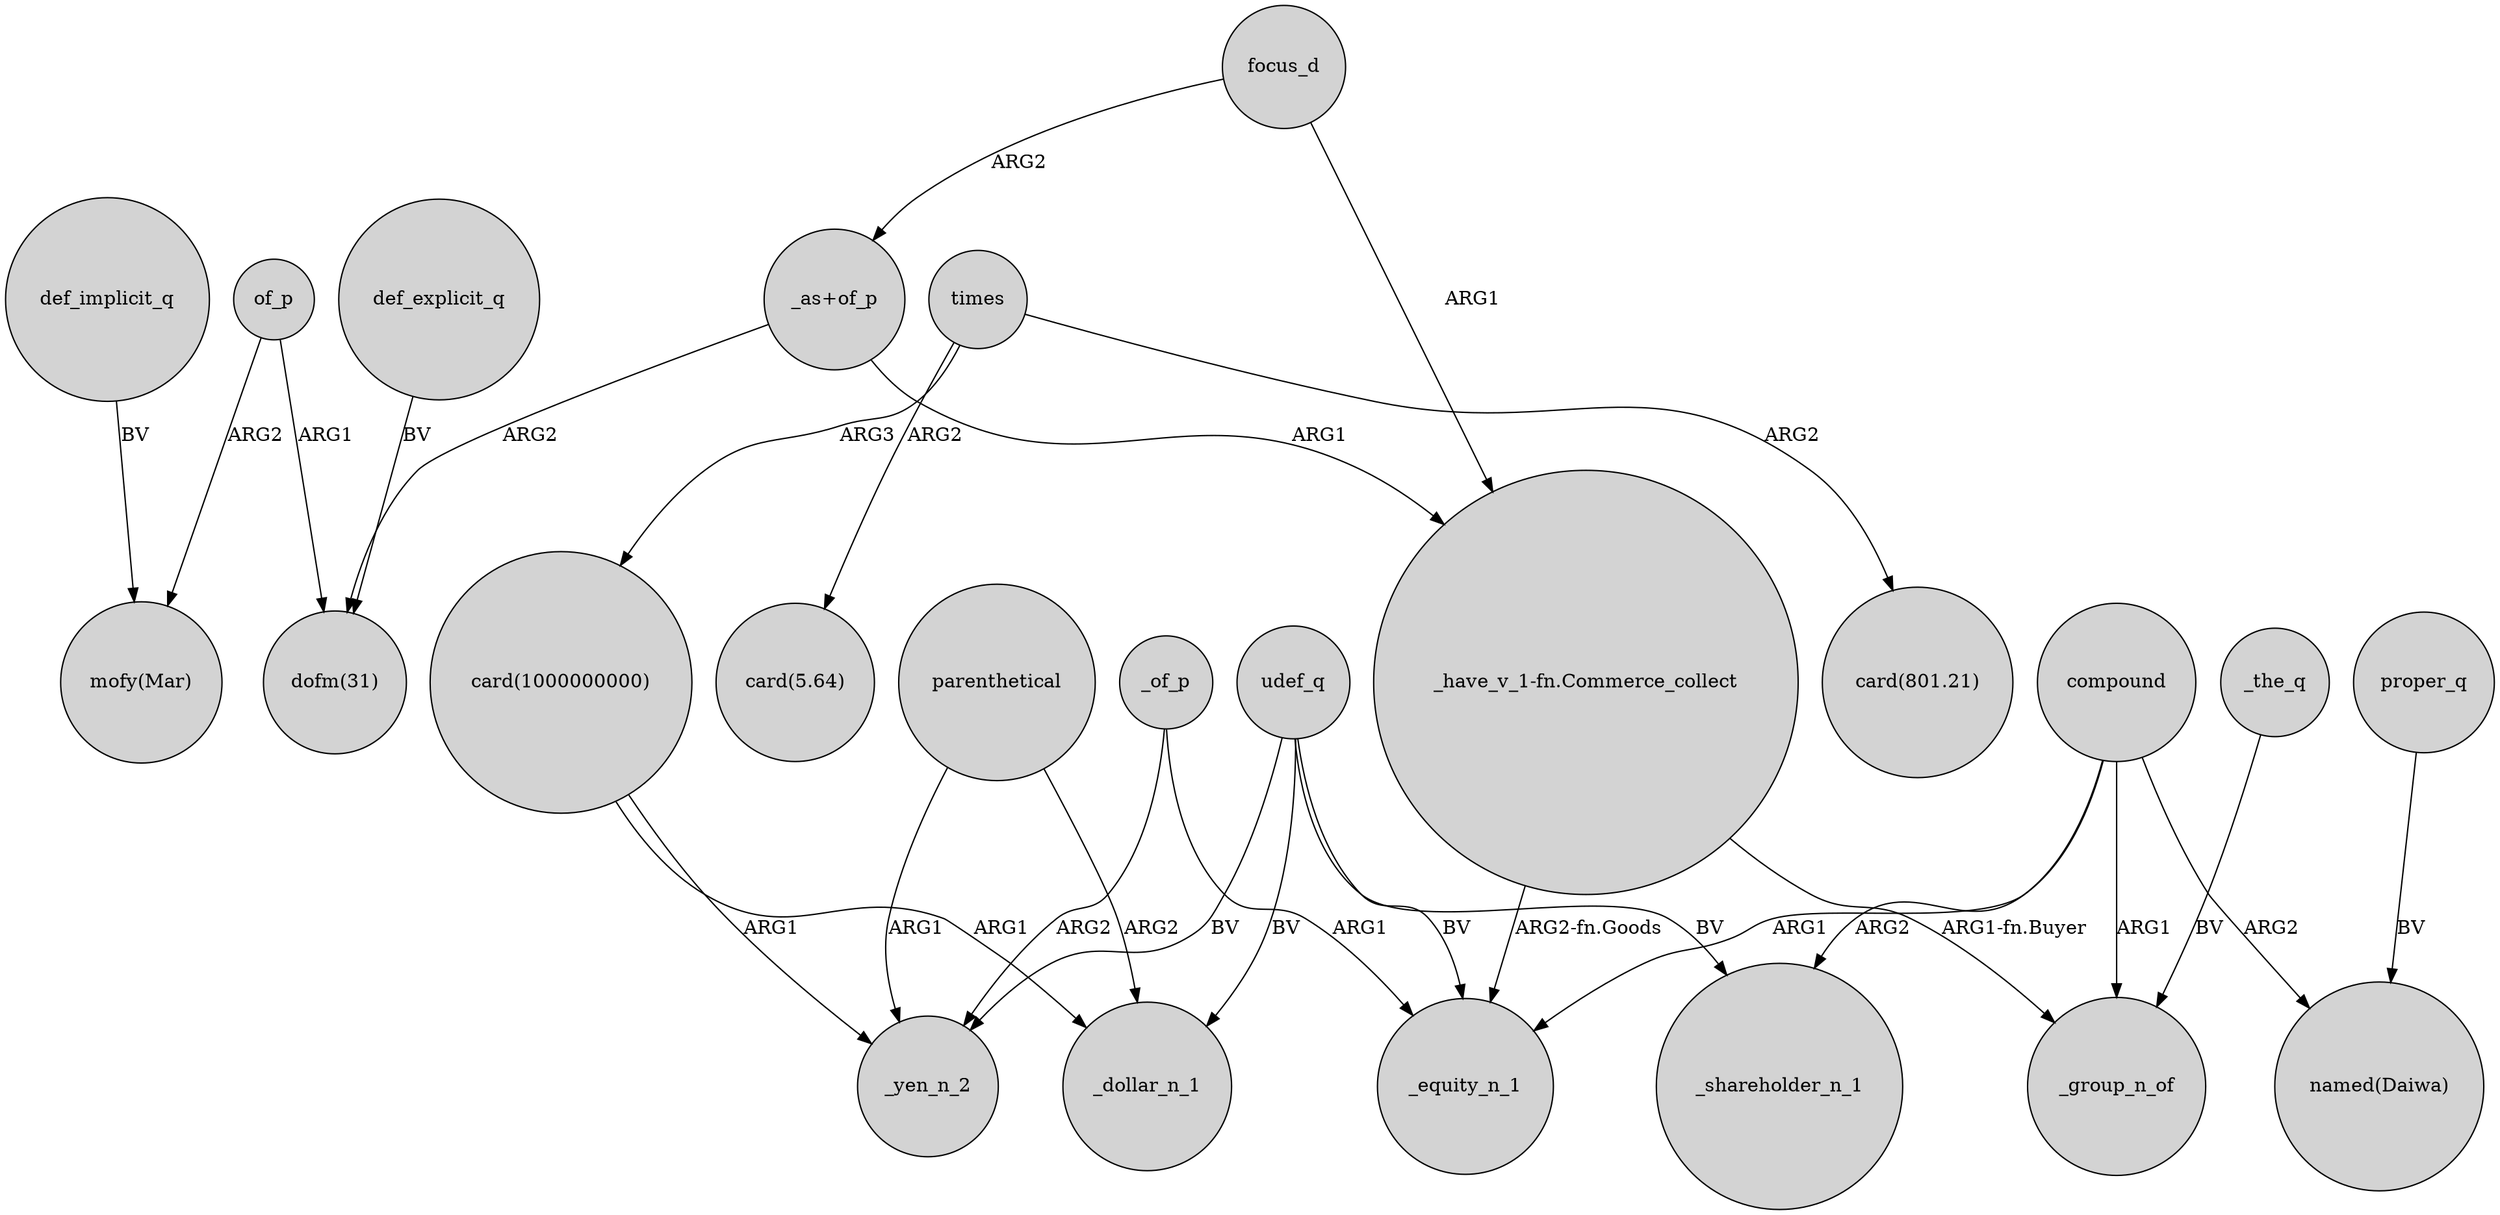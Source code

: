 digraph {
	node [shape=circle style=filled]
	"card(1000000000)" -> _dollar_n_1 [label=ARG1]
	_of_p -> _equity_n_1 [label=ARG1]
	times -> "card(5.64)" [label=ARG2]
	of_p -> "mofy(Mar)" [label=ARG2]
	def_implicit_q -> "mofy(Mar)" [label=BV]
	compound -> _shareholder_n_1 [label=ARG2]
	udef_q -> _shareholder_n_1 [label=BV]
	"_as+of_p" -> "_have_v_1-fn.Commerce_collect" [label=ARG1]
	udef_q -> _equity_n_1 [label=BV]
	_of_p -> _yen_n_2 [label=ARG2]
	compound -> _equity_n_1 [label=ARG1]
	focus_d -> "_as+of_p" [label=ARG2]
	of_p -> "dofm(31)" [label=ARG1]
	times -> "card(1000000000)" [label=ARG3]
	"_have_v_1-fn.Commerce_collect" -> _equity_n_1 [label="ARG2-fn.Goods"]
	compound -> _group_n_of [label=ARG1]
	_the_q -> _group_n_of [label=BV]
	udef_q -> _dollar_n_1 [label=BV]
	focus_d -> "_have_v_1-fn.Commerce_collect" [label=ARG1]
	times -> "card(801.21)" [label=ARG2]
	def_explicit_q -> "dofm(31)" [label=BV]
	proper_q -> "named(Daiwa)" [label=BV]
	"card(1000000000)" -> _yen_n_2 [label=ARG1]
	compound -> "named(Daiwa)" [label=ARG2]
	"_as+of_p" -> "dofm(31)" [label=ARG2]
	parenthetical -> _dollar_n_1 [label=ARG2]
	parenthetical -> _yen_n_2 [label=ARG1]
	"_have_v_1-fn.Commerce_collect" -> _group_n_of [label="ARG1-fn.Buyer"]
	udef_q -> _yen_n_2 [label=BV]
}
